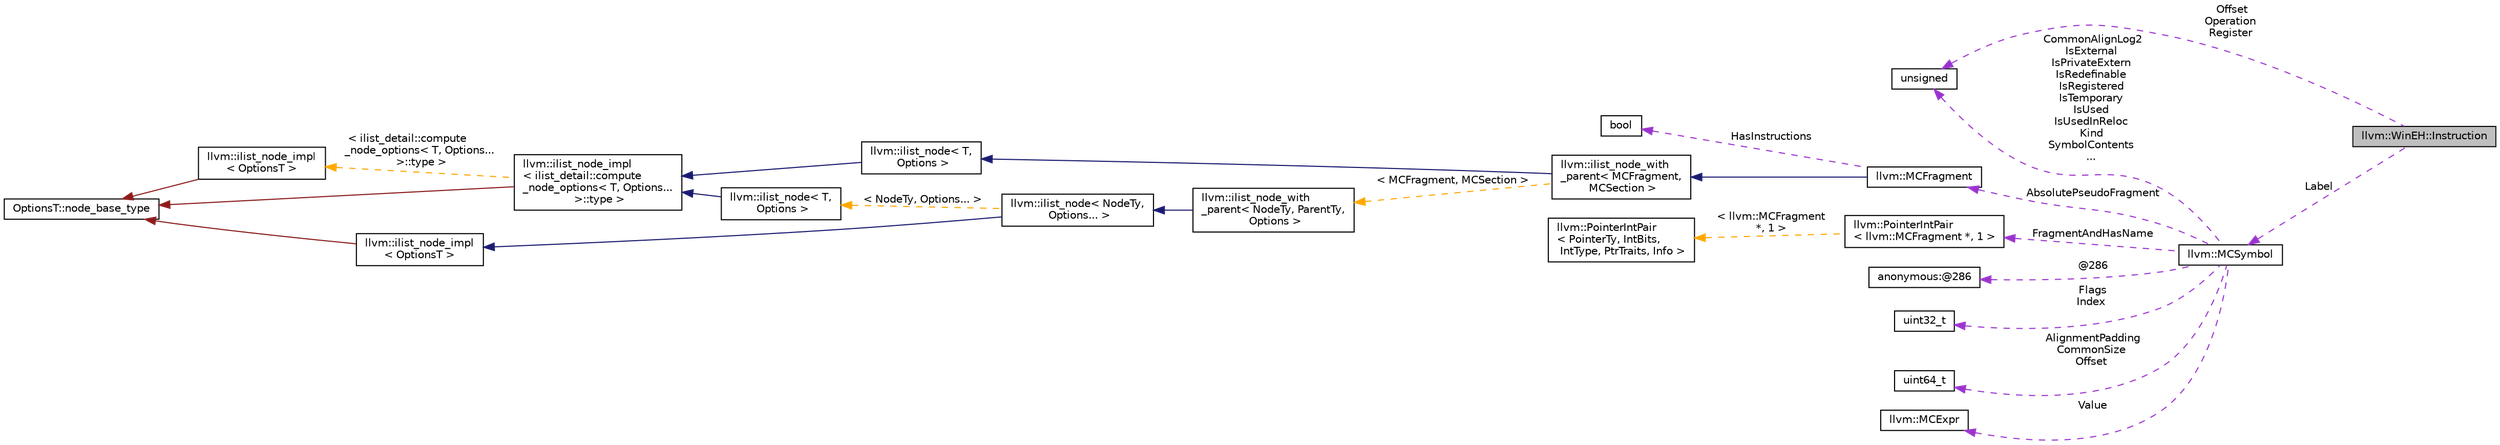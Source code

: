 digraph "llvm::WinEH::Instruction"
{
 // LATEX_PDF_SIZE
  bgcolor="transparent";
  edge [fontname="Helvetica",fontsize="10",labelfontname="Helvetica",labelfontsize="10"];
  node [fontname="Helvetica",fontsize="10",shape="box"];
  rankdir="LR";
  Node1 [label="llvm::WinEH::Instruction",height=0.2,width=0.4,color="black", fillcolor="grey75", style="filled", fontcolor="black",tooltip=" "];
  Node2 -> Node1 [dir="back",color="darkorchid3",fontsize="10",style="dashed",label=" Label" ,fontname="Helvetica"];
  Node2 [label="llvm::MCSymbol",height=0.2,width=0.4,color="black",URL="$classllvm_1_1MCSymbol.html",tooltip="MCSymbol - Instances of this class represent a symbol name in the MC file, and MCSymbols are created ..."];
  Node3 -> Node2 [dir="back",color="darkorchid3",fontsize="10",style="dashed",label=" AbsolutePseudoFragment" ,fontname="Helvetica"];
  Node3 [label="llvm::MCFragment",height=0.2,width=0.4,color="black",URL="$classllvm_1_1MCFragment.html",tooltip=" "];
  Node4 -> Node3 [dir="back",color="midnightblue",fontsize="10",style="solid",fontname="Helvetica"];
  Node4 [label="llvm::ilist_node_with\l_parent\< MCFragment,\l MCSection \>",height=0.2,width=0.4,color="black",URL="$classllvm_1_1ilist__node__with__parent.html",tooltip=" "];
  Node5 -> Node4 [dir="back",color="midnightblue",fontsize="10",style="solid",fontname="Helvetica"];
  Node5 [label="llvm::ilist_node\< T,\l Options \>",height=0.2,width=0.4,color="black",URL="$classllvm_1_1ilist__node.html",tooltip=" "];
  Node6 -> Node5 [dir="back",color="midnightblue",fontsize="10",style="solid",fontname="Helvetica"];
  Node6 [label="llvm::ilist_node_impl\l\< ilist_detail::compute\l_node_options\< T, Options...\l \>::type \>",height=0.2,width=0.4,color="black",URL="$classllvm_1_1ilist__node__impl.html",tooltip=" "];
  Node7 -> Node6 [dir="back",color="firebrick4",fontsize="10",style="solid",fontname="Helvetica"];
  Node7 [label="OptionsT::node_base_type",height=0.2,width=0.4,color="black",tooltip=" "];
  Node8 -> Node6 [dir="back",color="orange",fontsize="10",style="dashed",label=" \< ilist_detail::compute\l_node_options\< T, Options...\l \>::type \>" ,fontname="Helvetica"];
  Node8 [label="llvm::ilist_node_impl\l\< OptionsT \>",height=0.2,width=0.4,color="black",URL="$classllvm_1_1ilist__node__impl.html",tooltip="Implementation for an ilist node."];
  Node7 -> Node8 [dir="back",color="firebrick4",fontsize="10",style="solid",fontname="Helvetica"];
  Node9 -> Node4 [dir="back",color="orange",fontsize="10",style="dashed",label=" \< MCFragment, MCSection \>" ,fontname="Helvetica"];
  Node9 [label="llvm::ilist_node_with\l_parent\< NodeTy, ParentTy,\l Options \>",height=0.2,width=0.4,color="black",URL="$classllvm_1_1ilist__node__with__parent.html",tooltip="An ilist node that can access its parent list."];
  Node10 -> Node9 [dir="back",color="midnightblue",fontsize="10",style="solid",fontname="Helvetica"];
  Node10 [label="llvm::ilist_node\< NodeTy,\l Options... \>",height=0.2,width=0.4,color="black",URL="$classllvm_1_1ilist__node.html",tooltip=" "];
  Node11 -> Node10 [dir="back",color="midnightblue",fontsize="10",style="solid",fontname="Helvetica"];
  Node11 [label="llvm::ilist_node_impl\l\< OptionsT \>",height=0.2,width=0.4,color="black",URL="$classllvm_1_1ilist__node__impl.html",tooltip="Implementation for an ilist node."];
  Node7 -> Node11 [dir="back",color="firebrick4",fontsize="10",style="solid",fontname="Helvetica"];
  Node12 -> Node10 [dir="back",color="orange",fontsize="10",style="dashed",label=" \< NodeTy, Options... \>" ,fontname="Helvetica"];
  Node12 [label="llvm::ilist_node\< T,\l Options \>",height=0.2,width=0.4,color="black",URL="$classllvm_1_1ilist__node.html",tooltip=" "];
  Node6 -> Node12 [dir="back",color="midnightblue",fontsize="10",style="solid",fontname="Helvetica"];
  Node13 -> Node3 [dir="back",color="darkorchid3",fontsize="10",style="dashed",label=" HasInstructions" ,fontname="Helvetica"];
  Node13 [label="bool",height=0.2,width=0.4,color="black",URL="$classbool.html",tooltip=" "];
  Node14 -> Node2 [dir="back",color="darkorchid3",fontsize="10",style="dashed",label=" FragmentAndHasName" ,fontname="Helvetica"];
  Node14 [label="llvm::PointerIntPair\l\< llvm::MCFragment *, 1 \>",height=0.2,width=0.4,color="black",URL="$classllvm_1_1PointerIntPair.html",tooltip=" "];
  Node15 -> Node14 [dir="back",color="orange",fontsize="10",style="dashed",label=" \< llvm::MCFragment\l *, 1 \>" ,fontname="Helvetica"];
  Node15 [label="llvm::PointerIntPair\l\< PointerTy, IntBits,\l IntType, PtrTraits, Info \>",height=0.2,width=0.4,color="black",URL="$classllvm_1_1PointerIntPair.html",tooltip="PointerIntPair - This class implements a pair of a pointer and small integer."];
  Node16 -> Node2 [dir="back",color="darkorchid3",fontsize="10",style="dashed",label=" CommonAlignLog2\nIsExternal\nIsPrivateExtern\nIsRedefinable\nIsRegistered\nIsTemporary\nIsUsed\nIsUsedInReloc\nKind\nSymbolContents\n..." ,fontname="Helvetica"];
  Node16 [label="unsigned",height=0.2,width=0.4,color="black",URL="$classunsigned.html",tooltip=" "];
  Node17 -> Node2 [dir="back",color="darkorchid3",fontsize="10",style="dashed",label=" Flags\nIndex" ,fontname="Helvetica"];
  Node17 [label="uint32_t",height=0.2,width=0.4,color="black",URL="$classuint32__t.html",tooltip=" "];
  Node18 -> Node2 [dir="back",color="darkorchid3",fontsize="10",style="dashed",label=" AlignmentPadding\nCommonSize\nOffset" ,fontname="Helvetica"];
  Node18 [label="uint64_t",height=0.2,width=0.4,color="black",tooltip=" "];
  Node19 -> Node2 [dir="back",color="darkorchid3",fontsize="10",style="dashed",label=" Value" ,fontname="Helvetica"];
  Node19 [label="llvm::MCExpr",height=0.2,width=0.4,color="black",URL="$classllvm_1_1MCExpr.html",tooltip="Base class for the full range of assembler expressions which are needed for parsing."];
  Node20 -> Node2 [dir="back",color="darkorchid3",fontsize="10",style="dashed",label=" @286" ,fontname="Helvetica"];
  Node20 [label="anonymous:@286",height=0.2,width=0.4,color="black",tooltip=" "];
  Node16 -> Node1 [dir="back",color="darkorchid3",fontsize="10",style="dashed",label=" Offset\nOperation\nRegister" ,fontname="Helvetica"];
}
